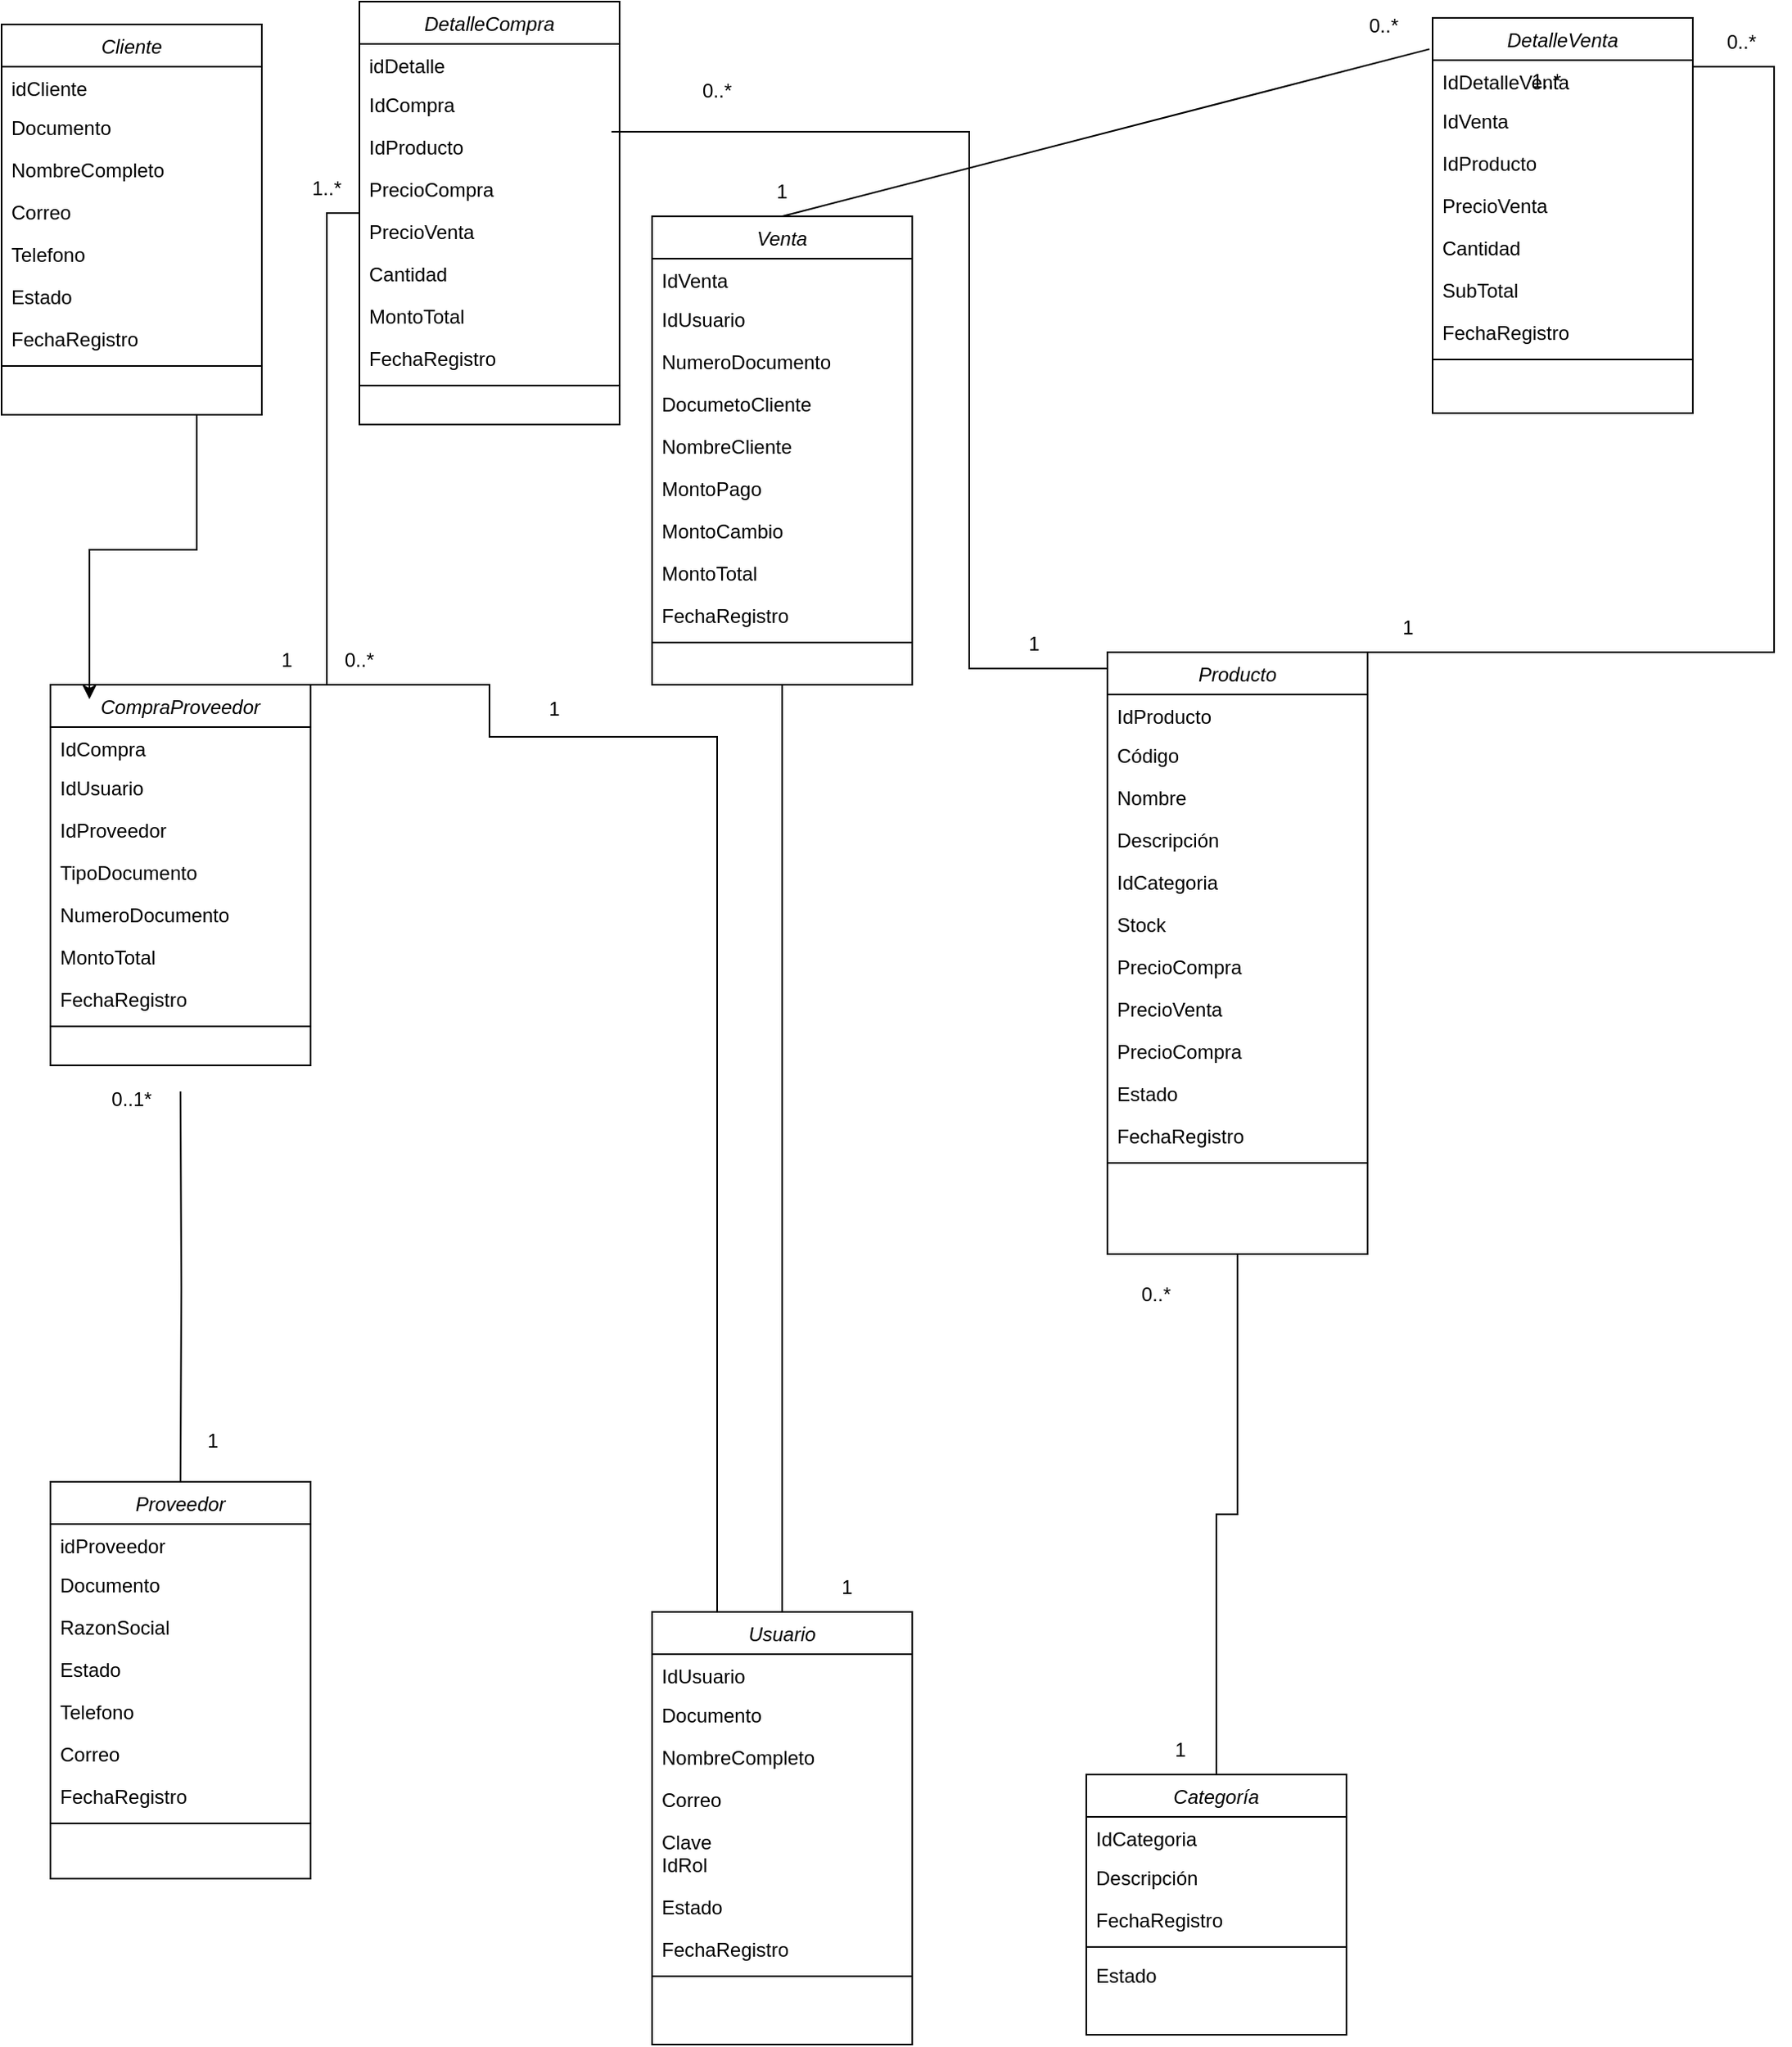 <mxfile version="24.8.4">
  <diagram id="C5RBs43oDa-KdzZeNtuy" name="Page-1">
    <mxGraphModel grid="1" page="1" gridSize="10" guides="1" tooltips="1" connect="1" arrows="1" fold="1" pageScale="1" pageWidth="827" pageHeight="1169" math="0" shadow="0">
      <root>
        <mxCell id="WIyWlLk6GJQsqaUBKTNV-0" />
        <mxCell id="WIyWlLk6GJQsqaUBKTNV-1" parent="WIyWlLk6GJQsqaUBKTNV-0" />
        <mxCell id="zkfFHV4jXpPFQw0GAbJ--0" value="Cliente&#xa;" style="swimlane;fontStyle=2;align=center;verticalAlign=top;childLayout=stackLayout;horizontal=1;startSize=26;horizontalStack=0;resizeParent=1;resizeLast=0;collapsible=1;marginBottom=0;rounded=0;shadow=0;strokeWidth=1;" vertex="1" parent="WIyWlLk6GJQsqaUBKTNV-1">
          <mxGeometry y="14" width="160" height="240" as="geometry">
            <mxRectangle x="60" y="40" width="160" height="26" as="alternateBounds" />
          </mxGeometry>
        </mxCell>
        <mxCell id="zkfFHV4jXpPFQw0GAbJ--1" value="idCliente&#xa;" style="text;align=left;verticalAlign=top;spacingLeft=4;spacingRight=4;overflow=hidden;rotatable=0;points=[[0,0.5],[1,0.5]];portConstraint=eastwest;" vertex="1" parent="zkfFHV4jXpPFQw0GAbJ--0">
          <mxGeometry y="26" width="160" height="24" as="geometry" />
        </mxCell>
        <mxCell id="zkfFHV4jXpPFQw0GAbJ--2" value="Documento&#xa;" style="text;align=left;verticalAlign=top;spacingLeft=4;spacingRight=4;overflow=hidden;rotatable=0;points=[[0,0.5],[1,0.5]];portConstraint=eastwest;rounded=0;shadow=0;html=0;" vertex="1" parent="zkfFHV4jXpPFQw0GAbJ--0">
          <mxGeometry y="50" width="160" height="26" as="geometry" />
        </mxCell>
        <mxCell id="9rZbHqD30RWsZSPHFC0d-28" value="NombreCompleto&#xa;" style="text;align=left;verticalAlign=top;spacingLeft=4;spacingRight=4;overflow=hidden;rotatable=0;points=[[0,0.5],[1,0.5]];portConstraint=eastwest;rounded=0;shadow=0;html=0;" vertex="1" parent="zkfFHV4jXpPFQw0GAbJ--0">
          <mxGeometry y="76" width="160" height="26" as="geometry" />
        </mxCell>
        <mxCell id="9rZbHqD30RWsZSPHFC0d-29" value="Correo&#xa;" style="text;align=left;verticalAlign=top;spacingLeft=4;spacingRight=4;overflow=hidden;rotatable=0;points=[[0,0.5],[1,0.5]];portConstraint=eastwest;rounded=0;shadow=0;html=0;" vertex="1" parent="zkfFHV4jXpPFQw0GAbJ--0">
          <mxGeometry y="102" width="160" height="26" as="geometry" />
        </mxCell>
        <mxCell id="9rZbHqD30RWsZSPHFC0d-30" value="Telefono&#xa;" style="text;align=left;verticalAlign=top;spacingLeft=4;spacingRight=4;overflow=hidden;rotatable=0;points=[[0,0.5],[1,0.5]];portConstraint=eastwest;rounded=0;shadow=0;html=0;" vertex="1" parent="zkfFHV4jXpPFQw0GAbJ--0">
          <mxGeometry y="128" width="160" height="26" as="geometry" />
        </mxCell>
        <mxCell id="9rZbHqD30RWsZSPHFC0d-31" value="Estado" style="text;align=left;verticalAlign=top;spacingLeft=4;spacingRight=4;overflow=hidden;rotatable=0;points=[[0,0.5],[1,0.5]];portConstraint=eastwest;rounded=0;shadow=0;html=0;" vertex="1" parent="zkfFHV4jXpPFQw0GAbJ--0">
          <mxGeometry y="154" width="160" height="26" as="geometry" />
        </mxCell>
        <mxCell id="zkfFHV4jXpPFQw0GAbJ--3" value="FechaRegistro" style="text;align=left;verticalAlign=top;spacingLeft=4;spacingRight=4;overflow=hidden;rotatable=0;points=[[0,0.5],[1,0.5]];portConstraint=eastwest;rounded=0;shadow=0;html=0;" vertex="1" parent="zkfFHV4jXpPFQw0GAbJ--0">
          <mxGeometry y="180" width="160" height="26" as="geometry" />
        </mxCell>
        <mxCell id="zkfFHV4jXpPFQw0GAbJ--4" value="" style="line;html=1;strokeWidth=1;align=left;verticalAlign=middle;spacingTop=-1;spacingLeft=3;spacingRight=3;rotatable=0;labelPosition=right;points=[];portConstraint=eastwest;" vertex="1" parent="zkfFHV4jXpPFQw0GAbJ--0">
          <mxGeometry y="206" width="160" height="8" as="geometry" />
        </mxCell>
        <mxCell id="9rZbHqD30RWsZSPHFC0d-4" value="Usuario" style="swimlane;fontStyle=2;align=center;verticalAlign=top;childLayout=stackLayout;horizontal=1;startSize=26;horizontalStack=0;resizeParent=1;resizeLast=0;collapsible=1;marginBottom=0;rounded=0;shadow=0;strokeWidth=1;" vertex="1" parent="WIyWlLk6GJQsqaUBKTNV-1">
          <mxGeometry x="400" y="990" width="160" height="266" as="geometry">
            <mxRectangle x="400" y="280" width="160" height="26" as="alternateBounds" />
          </mxGeometry>
        </mxCell>
        <mxCell id="9rZbHqD30RWsZSPHFC0d-5" value="IdUsuario" style="text;align=left;verticalAlign=top;spacingLeft=4;spacingRight=4;overflow=hidden;rotatable=0;points=[[0,0.5],[1,0.5]];portConstraint=eastwest;" vertex="1" parent="9rZbHqD30RWsZSPHFC0d-4">
          <mxGeometry y="26" width="160" height="24" as="geometry" />
        </mxCell>
        <mxCell id="9rZbHqD30RWsZSPHFC0d-6" value="Documento" style="text;align=left;verticalAlign=top;spacingLeft=4;spacingRight=4;overflow=hidden;rotatable=0;points=[[0,0.5],[1,0.5]];portConstraint=eastwest;rounded=0;shadow=0;html=0;" vertex="1" parent="9rZbHqD30RWsZSPHFC0d-4">
          <mxGeometry y="50" width="160" height="26" as="geometry" />
        </mxCell>
        <mxCell id="9rZbHqD30RWsZSPHFC0d-7" value="NombreCompleto" style="text;align=left;verticalAlign=top;spacingLeft=4;spacingRight=4;overflow=hidden;rotatable=0;points=[[0,0.5],[1,0.5]];portConstraint=eastwest;rounded=0;shadow=0;html=0;" vertex="1" parent="9rZbHqD30RWsZSPHFC0d-4">
          <mxGeometry y="76" width="160" height="26" as="geometry" />
        </mxCell>
        <mxCell id="9rZbHqD30RWsZSPHFC0d-37" value="Correo" style="text;align=left;verticalAlign=top;spacingLeft=4;spacingRight=4;overflow=hidden;rotatable=0;points=[[0,0.5],[1,0.5]];portConstraint=eastwest;rounded=0;shadow=0;html=0;" vertex="1" parent="9rZbHqD30RWsZSPHFC0d-4">
          <mxGeometry y="102" width="160" height="26" as="geometry" />
        </mxCell>
        <mxCell id="9rZbHqD30RWsZSPHFC0d-38" value="Clave" style="text;align=left;verticalAlign=top;spacingLeft=4;spacingRight=4;overflow=hidden;rotatable=0;points=[[0,0.5],[1,0.5]];portConstraint=eastwest;rounded=0;shadow=0;html=0;" vertex="1" parent="9rZbHqD30RWsZSPHFC0d-4">
          <mxGeometry y="128" width="160" height="14" as="geometry" />
        </mxCell>
        <mxCell id="9rZbHqD30RWsZSPHFC0d-39" value="IdRol" style="text;align=left;verticalAlign=top;spacingLeft=4;spacingRight=4;overflow=hidden;rotatable=0;points=[[0,0.5],[1,0.5]];portConstraint=eastwest;rounded=0;shadow=0;html=0;" vertex="1" parent="9rZbHqD30RWsZSPHFC0d-4">
          <mxGeometry y="142" width="160" height="26" as="geometry" />
        </mxCell>
        <mxCell id="9rZbHqD30RWsZSPHFC0d-40" value="Estado" style="text;align=left;verticalAlign=top;spacingLeft=4;spacingRight=4;overflow=hidden;rotatable=0;points=[[0,0.5],[1,0.5]];portConstraint=eastwest;rounded=0;shadow=0;html=0;" vertex="1" parent="9rZbHqD30RWsZSPHFC0d-4">
          <mxGeometry y="168" width="160" height="26" as="geometry" />
        </mxCell>
        <mxCell id="9rZbHqD30RWsZSPHFC0d-41" value="FechaRegistro" style="text;align=left;verticalAlign=top;spacingLeft=4;spacingRight=4;overflow=hidden;rotatable=0;points=[[0,0.5],[1,0.5]];portConstraint=eastwest;rounded=0;shadow=0;html=0;" vertex="1" parent="9rZbHqD30RWsZSPHFC0d-4">
          <mxGeometry y="194" width="160" height="26" as="geometry" />
        </mxCell>
        <mxCell id="9rZbHqD30RWsZSPHFC0d-8" value="" style="line;html=1;strokeWidth=1;align=left;verticalAlign=middle;spacingTop=-1;spacingLeft=3;spacingRight=3;rotatable=0;labelPosition=right;points=[];portConstraint=eastwest;" vertex="1" parent="9rZbHqD30RWsZSPHFC0d-4">
          <mxGeometry y="220" width="160" height="8" as="geometry" />
        </mxCell>
        <mxCell id="qKaJJHY_x-bwm9E4a25U-21" style="edgeStyle=orthogonalEdgeStyle;rounded=0;orthogonalLoop=1;jettySize=auto;html=1;exitX=0.5;exitY=1;exitDx=0;exitDy=0;entryX=0.5;entryY=0;entryDx=0;entryDy=0;endArrow=none;endFill=0;" edge="1" parent="WIyWlLk6GJQsqaUBKTNV-1" source="9rZbHqD30RWsZSPHFC0d-11" target="9rZbHqD30RWsZSPHFC0d-42">
          <mxGeometry relative="1" as="geometry" />
        </mxCell>
        <mxCell id="9rZbHqD30RWsZSPHFC0d-11" value="Producto" style="swimlane;fontStyle=2;align=center;verticalAlign=top;childLayout=stackLayout;horizontal=1;startSize=26;horizontalStack=0;resizeParent=1;resizeLast=0;collapsible=1;marginBottom=0;rounded=0;shadow=0;strokeWidth=1;" vertex="1" parent="WIyWlLk6GJQsqaUBKTNV-1">
          <mxGeometry x="680" y="400" width="160" height="370" as="geometry">
            <mxRectangle x="667" y="132" width="160" height="26" as="alternateBounds" />
          </mxGeometry>
        </mxCell>
        <mxCell id="9rZbHqD30RWsZSPHFC0d-12" value="IdProducto" style="text;align=left;verticalAlign=top;spacingLeft=4;spacingRight=4;overflow=hidden;rotatable=0;points=[[0,0.5],[1,0.5]];portConstraint=eastwest;" vertex="1" parent="9rZbHqD30RWsZSPHFC0d-11">
          <mxGeometry y="26" width="160" height="24" as="geometry" />
        </mxCell>
        <mxCell id="9rZbHqD30RWsZSPHFC0d-13" value="Código" style="text;align=left;verticalAlign=top;spacingLeft=4;spacingRight=4;overflow=hidden;rotatable=0;points=[[0,0.5],[1,0.5]];portConstraint=eastwest;rounded=0;shadow=0;html=0;" vertex="1" parent="9rZbHqD30RWsZSPHFC0d-11">
          <mxGeometry y="50" width="160" height="26" as="geometry" />
        </mxCell>
        <mxCell id="9rZbHqD30RWsZSPHFC0d-14" value="Nombre" style="text;align=left;verticalAlign=top;spacingLeft=4;spacingRight=4;overflow=hidden;rotatable=0;points=[[0,0.5],[1,0.5]];portConstraint=eastwest;rounded=0;shadow=0;html=0;" vertex="1" parent="9rZbHqD30RWsZSPHFC0d-11">
          <mxGeometry y="76" width="160" height="26" as="geometry" />
        </mxCell>
        <mxCell id="9rZbHqD30RWsZSPHFC0d-53" value="Descripción" style="text;align=left;verticalAlign=top;spacingLeft=4;spacingRight=4;overflow=hidden;rotatable=0;points=[[0,0.5],[1,0.5]];portConstraint=eastwest;rounded=0;shadow=0;html=0;" vertex="1" parent="9rZbHqD30RWsZSPHFC0d-11">
          <mxGeometry y="102" width="160" height="26" as="geometry" />
        </mxCell>
        <mxCell id="9rZbHqD30RWsZSPHFC0d-54" value="IdCategoria" style="text;align=left;verticalAlign=top;spacingLeft=4;spacingRight=4;overflow=hidden;rotatable=0;points=[[0,0.5],[1,0.5]];portConstraint=eastwest;rounded=0;shadow=0;html=0;" vertex="1" parent="9rZbHqD30RWsZSPHFC0d-11">
          <mxGeometry y="128" width="160" height="26" as="geometry" />
        </mxCell>
        <mxCell id="9rZbHqD30RWsZSPHFC0d-55" value="Stock" style="text;align=left;verticalAlign=top;spacingLeft=4;spacingRight=4;overflow=hidden;rotatable=0;points=[[0,0.5],[1,0.5]];portConstraint=eastwest;rounded=0;shadow=0;html=0;" vertex="1" parent="9rZbHqD30RWsZSPHFC0d-11">
          <mxGeometry y="154" width="160" height="26" as="geometry" />
        </mxCell>
        <mxCell id="9rZbHqD30RWsZSPHFC0d-56" value="PrecioCompra" style="text;align=left;verticalAlign=top;spacingLeft=4;spacingRight=4;overflow=hidden;rotatable=0;points=[[0,0.5],[1,0.5]];portConstraint=eastwest;rounded=0;shadow=0;html=0;" vertex="1" parent="9rZbHqD30RWsZSPHFC0d-11">
          <mxGeometry y="180" width="160" height="26" as="geometry" />
        </mxCell>
        <mxCell id="9rZbHqD30RWsZSPHFC0d-57" value="PrecioVenta" style="text;align=left;verticalAlign=top;spacingLeft=4;spacingRight=4;overflow=hidden;rotatable=0;points=[[0,0.5],[1,0.5]];portConstraint=eastwest;rounded=0;shadow=0;html=0;" vertex="1" parent="9rZbHqD30RWsZSPHFC0d-11">
          <mxGeometry y="206" width="160" height="26" as="geometry" />
        </mxCell>
        <mxCell id="9rZbHqD30RWsZSPHFC0d-58" value="PrecioCompra" style="text;align=left;verticalAlign=top;spacingLeft=4;spacingRight=4;overflow=hidden;rotatable=0;points=[[0,0.5],[1,0.5]];portConstraint=eastwest;rounded=0;shadow=0;html=0;" vertex="1" parent="9rZbHqD30RWsZSPHFC0d-11">
          <mxGeometry y="232" width="160" height="26" as="geometry" />
        </mxCell>
        <mxCell id="9rZbHqD30RWsZSPHFC0d-59" value="Estado" style="text;align=left;verticalAlign=top;spacingLeft=4;spacingRight=4;overflow=hidden;rotatable=0;points=[[0,0.5],[1,0.5]];portConstraint=eastwest;rounded=0;shadow=0;html=0;" vertex="1" parent="9rZbHqD30RWsZSPHFC0d-11">
          <mxGeometry y="258" width="160" height="26" as="geometry" />
        </mxCell>
        <mxCell id="9rZbHqD30RWsZSPHFC0d-60" value="FechaRegistro" style="text;align=left;verticalAlign=top;spacingLeft=4;spacingRight=4;overflow=hidden;rotatable=0;points=[[0,0.5],[1,0.5]];portConstraint=eastwest;rounded=0;shadow=0;html=0;" vertex="1" parent="9rZbHqD30RWsZSPHFC0d-11">
          <mxGeometry y="284" width="160" height="26" as="geometry" />
        </mxCell>
        <mxCell id="9rZbHqD30RWsZSPHFC0d-15" value="" style="line;html=1;strokeWidth=1;align=left;verticalAlign=middle;spacingTop=-1;spacingLeft=3;spacingRight=3;rotatable=0;labelPosition=right;points=[];portConstraint=eastwest;" vertex="1" parent="9rZbHqD30RWsZSPHFC0d-11">
          <mxGeometry y="310" width="160" height="8" as="geometry" />
        </mxCell>
        <mxCell id="9rZbHqD30RWsZSPHFC0d-18" value="Proveedor" style="swimlane;fontStyle=2;align=center;verticalAlign=top;childLayout=stackLayout;horizontal=1;startSize=26;horizontalStack=0;resizeParent=1;resizeLast=0;collapsible=1;marginBottom=0;rounded=0;shadow=0;strokeWidth=1;" vertex="1" parent="WIyWlLk6GJQsqaUBKTNV-1">
          <mxGeometry x="30" y="910" width="160" height="244" as="geometry">
            <mxRectangle x="180" y="280" width="160" height="26" as="alternateBounds" />
          </mxGeometry>
        </mxCell>
        <mxCell id="9rZbHqD30RWsZSPHFC0d-19" value="idProveedor" style="text;align=left;verticalAlign=top;spacingLeft=4;spacingRight=4;overflow=hidden;rotatable=0;points=[[0,0.5],[1,0.5]];portConstraint=eastwest;" vertex="1" parent="9rZbHqD30RWsZSPHFC0d-18">
          <mxGeometry y="26" width="160" height="24" as="geometry" />
        </mxCell>
        <mxCell id="9rZbHqD30RWsZSPHFC0d-32" value="Documento" style="text;align=left;verticalAlign=top;spacingLeft=4;spacingRight=4;overflow=hidden;rotatable=0;points=[[0,0.5],[1,0.5]];portConstraint=eastwest;rounded=0;shadow=0;html=0;" vertex="1" parent="9rZbHqD30RWsZSPHFC0d-18">
          <mxGeometry y="50" width="160" height="26" as="geometry" />
        </mxCell>
        <mxCell id="9rZbHqD30RWsZSPHFC0d-33" value="RazonSocial    " style="text;align=left;verticalAlign=top;spacingLeft=4;spacingRight=4;overflow=hidden;rotatable=0;points=[[0,0.5],[1,0.5]];portConstraint=eastwest;rounded=0;shadow=0;html=0;" vertex="1" parent="9rZbHqD30RWsZSPHFC0d-18">
          <mxGeometry y="76" width="160" height="26" as="geometry" />
        </mxCell>
        <mxCell id="9rZbHqD30RWsZSPHFC0d-36" value="Estado" style="text;align=left;verticalAlign=top;spacingLeft=4;spacingRight=4;overflow=hidden;rotatable=0;points=[[0,0.5],[1,0.5]];portConstraint=eastwest;rounded=0;shadow=0;html=0;" vertex="1" parent="9rZbHqD30RWsZSPHFC0d-18">
          <mxGeometry y="102" width="160" height="26" as="geometry" />
        </mxCell>
        <mxCell id="9rZbHqD30RWsZSPHFC0d-35" value="Telefono&#xa;" style="text;align=left;verticalAlign=top;spacingLeft=4;spacingRight=4;overflow=hidden;rotatable=0;points=[[0,0.5],[1,0.5]];portConstraint=eastwest;rounded=0;shadow=0;html=0;" vertex="1" parent="9rZbHqD30RWsZSPHFC0d-18">
          <mxGeometry y="128" width="160" height="26" as="geometry" />
        </mxCell>
        <mxCell id="9rZbHqD30RWsZSPHFC0d-34" value="Correo&#xa;" style="text;align=left;verticalAlign=top;spacingLeft=4;spacingRight=4;overflow=hidden;rotatable=0;points=[[0,0.5],[1,0.5]];portConstraint=eastwest;rounded=0;shadow=0;html=0;" vertex="1" parent="9rZbHqD30RWsZSPHFC0d-18">
          <mxGeometry y="154" width="160" height="26" as="geometry" />
        </mxCell>
        <mxCell id="9rZbHqD30RWsZSPHFC0d-20" value="FechaRegistro" style="text;align=left;verticalAlign=top;spacingLeft=4;spacingRight=4;overflow=hidden;rotatable=0;points=[[0,0.5],[1,0.5]];portConstraint=eastwest;rounded=0;shadow=0;html=0;" vertex="1" parent="9rZbHqD30RWsZSPHFC0d-18">
          <mxGeometry y="180" width="160" height="26" as="geometry" />
        </mxCell>
        <mxCell id="9rZbHqD30RWsZSPHFC0d-22" value="" style="line;html=1;strokeWidth=1;align=left;verticalAlign=middle;spacingTop=-1;spacingLeft=3;spacingRight=3;rotatable=0;labelPosition=right;points=[];portConstraint=eastwest;" vertex="1" parent="9rZbHqD30RWsZSPHFC0d-18">
          <mxGeometry y="206" width="160" height="8" as="geometry" />
        </mxCell>
        <mxCell id="9rZbHqD30RWsZSPHFC0d-42" value="Categoría" style="swimlane;fontStyle=2;align=center;verticalAlign=top;childLayout=stackLayout;horizontal=1;startSize=26;horizontalStack=0;resizeParent=1;resizeLast=0;collapsible=1;marginBottom=0;rounded=0;shadow=0;strokeWidth=1;" vertex="1" parent="WIyWlLk6GJQsqaUBKTNV-1">
          <mxGeometry x="667" y="1090" width="160" height="160" as="geometry">
            <mxRectangle x="667" y="290" width="160" height="26" as="alternateBounds" />
          </mxGeometry>
        </mxCell>
        <mxCell id="9rZbHqD30RWsZSPHFC0d-43" value="IdCategoria" style="text;align=left;verticalAlign=top;spacingLeft=4;spacingRight=4;overflow=hidden;rotatable=0;points=[[0,0.5],[1,0.5]];portConstraint=eastwest;" vertex="1" parent="9rZbHqD30RWsZSPHFC0d-42">
          <mxGeometry y="26" width="160" height="24" as="geometry" />
        </mxCell>
        <mxCell id="9rZbHqD30RWsZSPHFC0d-44" value="Descripción" style="text;align=left;verticalAlign=top;spacingLeft=4;spacingRight=4;overflow=hidden;rotatable=0;points=[[0,0.5],[1,0.5]];portConstraint=eastwest;rounded=0;shadow=0;html=0;" vertex="1" parent="9rZbHqD30RWsZSPHFC0d-42">
          <mxGeometry y="50" width="160" height="26" as="geometry" />
        </mxCell>
        <mxCell id="9rZbHqD30RWsZSPHFC0d-46" value="FechaRegistro" style="text;align=left;verticalAlign=top;spacingLeft=4;spacingRight=4;overflow=hidden;rotatable=0;points=[[0,0.5],[1,0.5]];portConstraint=eastwest;rounded=0;shadow=0;html=0;" vertex="1" parent="9rZbHqD30RWsZSPHFC0d-42">
          <mxGeometry y="76" width="160" height="26" as="geometry" />
        </mxCell>
        <mxCell id="9rZbHqD30RWsZSPHFC0d-51" value="" style="line;html=1;strokeWidth=1;align=left;verticalAlign=middle;spacingTop=-1;spacingLeft=3;spacingRight=3;rotatable=0;labelPosition=right;points=[];portConstraint=eastwest;" vertex="1" parent="9rZbHqD30RWsZSPHFC0d-42">
          <mxGeometry y="102" width="160" height="8" as="geometry" />
        </mxCell>
        <mxCell id="9rZbHqD30RWsZSPHFC0d-45" value="Estado" style="text;align=left;verticalAlign=top;spacingLeft=4;spacingRight=4;overflow=hidden;rotatable=0;points=[[0,0.5],[1,0.5]];portConstraint=eastwest;rounded=0;shadow=0;html=0;" vertex="1" parent="9rZbHqD30RWsZSPHFC0d-42">
          <mxGeometry y="110" width="160" height="26" as="geometry" />
        </mxCell>
        <mxCell id="qKaJJHY_x-bwm9E4a25U-20" style="edgeStyle=orthogonalEdgeStyle;rounded=0;orthogonalLoop=1;jettySize=auto;html=1;entryX=0.5;entryY=0;entryDx=0;entryDy=0;endArrow=none;endFill=0;" edge="1" parent="WIyWlLk6GJQsqaUBKTNV-1" target="9rZbHqD30RWsZSPHFC0d-18">
          <mxGeometry relative="1" as="geometry">
            <mxPoint x="110" y="670" as="sourcePoint" />
            <mxPoint x="40" y="620" as="targetPoint" />
          </mxGeometry>
        </mxCell>
        <mxCell id="qKaJJHY_x-bwm9E4a25U-28" style="edgeStyle=orthogonalEdgeStyle;rounded=0;orthogonalLoop=1;jettySize=auto;html=1;entryX=0.25;entryY=0;entryDx=0;entryDy=0;endArrow=none;endFill=0;exitX=1;exitY=0;exitDx=0;exitDy=0;" edge="1" parent="WIyWlLk6GJQsqaUBKTNV-1" source="9rZbHqD30RWsZSPHFC0d-61" target="9rZbHqD30RWsZSPHFC0d-4">
          <mxGeometry relative="1" as="geometry">
            <mxPoint x="330" y="410" as="sourcePoint" />
            <Array as="points">
              <mxPoint x="300" y="420" />
              <mxPoint x="300" y="452" />
            </Array>
          </mxGeometry>
        </mxCell>
        <mxCell id="9rZbHqD30RWsZSPHFC0d-61" value="CompraProveedor" style="swimlane;fontStyle=2;align=center;verticalAlign=top;childLayout=stackLayout;horizontal=1;startSize=26;horizontalStack=0;resizeParent=1;resizeLast=0;collapsible=1;marginBottom=0;rounded=0;shadow=0;strokeWidth=1;" vertex="1" parent="WIyWlLk6GJQsqaUBKTNV-1">
          <mxGeometry x="30" y="420" width="160" height="234" as="geometry">
            <mxRectangle x="30" y="420" width="160" height="26" as="alternateBounds" />
          </mxGeometry>
        </mxCell>
        <mxCell id="9rZbHqD30RWsZSPHFC0d-62" value="IdCompra" style="text;align=left;verticalAlign=top;spacingLeft=4;spacingRight=4;overflow=hidden;rotatable=0;points=[[0,0.5],[1,0.5]];portConstraint=eastwest;" vertex="1" parent="9rZbHqD30RWsZSPHFC0d-61">
          <mxGeometry y="26" width="160" height="24" as="geometry" />
        </mxCell>
        <mxCell id="9rZbHqD30RWsZSPHFC0d-63" value="IdUsuario" style="text;align=left;verticalAlign=top;spacingLeft=4;spacingRight=4;overflow=hidden;rotatable=0;points=[[0,0.5],[1,0.5]];portConstraint=eastwest;rounded=0;shadow=0;html=0;" vertex="1" parent="9rZbHqD30RWsZSPHFC0d-61">
          <mxGeometry y="50" width="160" height="26" as="geometry" />
        </mxCell>
        <mxCell id="9rZbHqD30RWsZSPHFC0d-64" value="IdProveedor" style="text;align=left;verticalAlign=top;spacingLeft=4;spacingRight=4;overflow=hidden;rotatable=0;points=[[0,0.5],[1,0.5]];portConstraint=eastwest;rounded=0;shadow=0;html=0;" vertex="1" parent="9rZbHqD30RWsZSPHFC0d-61">
          <mxGeometry y="76" width="160" height="26" as="geometry" />
        </mxCell>
        <mxCell id="9rZbHqD30RWsZSPHFC0d-65" value="TipoDocumento" style="text;align=left;verticalAlign=top;spacingLeft=4;spacingRight=4;overflow=hidden;rotatable=0;points=[[0,0.5],[1,0.5]];portConstraint=eastwest;rounded=0;shadow=0;html=0;" vertex="1" parent="9rZbHqD30RWsZSPHFC0d-61">
          <mxGeometry y="102" width="160" height="26" as="geometry" />
        </mxCell>
        <mxCell id="9rZbHqD30RWsZSPHFC0d-66" value="NumeroDocumento" style="text;align=left;verticalAlign=top;spacingLeft=4;spacingRight=4;overflow=hidden;rotatable=0;points=[[0,0.5],[1,0.5]];portConstraint=eastwest;rounded=0;shadow=0;html=0;" vertex="1" parent="9rZbHqD30RWsZSPHFC0d-61">
          <mxGeometry y="128" width="160" height="26" as="geometry" />
        </mxCell>
        <mxCell id="9rZbHqD30RWsZSPHFC0d-67" value="MontoTotal" style="text;align=left;verticalAlign=top;spacingLeft=4;spacingRight=4;overflow=hidden;rotatable=0;points=[[0,0.5],[1,0.5]];portConstraint=eastwest;rounded=0;shadow=0;html=0;" vertex="1" parent="9rZbHqD30RWsZSPHFC0d-61">
          <mxGeometry y="154" width="160" height="26" as="geometry" />
        </mxCell>
        <mxCell id="9rZbHqD30RWsZSPHFC0d-72" value="FechaRegistro" style="text;align=left;verticalAlign=top;spacingLeft=4;spacingRight=4;overflow=hidden;rotatable=0;points=[[0,0.5],[1,0.5]];portConstraint=eastwest;rounded=0;shadow=0;html=0;" vertex="1" parent="9rZbHqD30RWsZSPHFC0d-61">
          <mxGeometry y="180" width="160" height="26" as="geometry" />
        </mxCell>
        <mxCell id="9rZbHqD30RWsZSPHFC0d-73" value="" style="line;html=1;strokeWidth=1;align=left;verticalAlign=middle;spacingTop=-1;spacingLeft=3;spacingRight=3;rotatable=0;labelPosition=right;points=[];portConstraint=eastwest;" vertex="1" parent="9rZbHqD30RWsZSPHFC0d-61">
          <mxGeometry y="206" width="160" height="8" as="geometry" />
        </mxCell>
        <mxCell id="qKaJJHY_x-bwm9E4a25U-29" style="edgeStyle=orthogonalEdgeStyle;rounded=0;orthogonalLoop=1;jettySize=auto;html=1;exitX=1;exitY=0.769;exitDx=0;exitDy=0;endArrow=none;endFill=0;exitPerimeter=0;" edge="1" parent="WIyWlLk6GJQsqaUBKTNV-1">
          <mxGeometry relative="1" as="geometry">
            <Array as="points">
              <mxPoint x="595" y="80.01" />
              <mxPoint x="595" y="410.01" />
            </Array>
            <mxPoint x="375" y="80.004" as="sourcePoint" />
            <mxPoint x="680" y="410" as="targetPoint" />
          </mxGeometry>
        </mxCell>
        <mxCell id="qKaJJHY_x-bwm9E4a25U-41" style="edgeStyle=orthogonalEdgeStyle;rounded=0;orthogonalLoop=1;jettySize=auto;html=1;entryX=0.5;entryY=0;entryDx=0;entryDy=0;endArrow=none;endFill=0;" edge="1" parent="WIyWlLk6GJQsqaUBKTNV-1" source="9rZbHqD30RWsZSPHFC0d-78" target="9rZbHqD30RWsZSPHFC0d-61">
          <mxGeometry relative="1" as="geometry">
            <Array as="points">
              <mxPoint x="380" y="130" />
              <mxPoint x="200" y="130" />
              <mxPoint x="200" y="420" />
            </Array>
          </mxGeometry>
        </mxCell>
        <mxCell id="9rZbHqD30RWsZSPHFC0d-78" value="DetalleCompra" style="swimlane;fontStyle=2;align=center;verticalAlign=top;childLayout=stackLayout;horizontal=1;startSize=26;horizontalStack=0;resizeParent=1;resizeLast=0;collapsible=1;marginBottom=0;rounded=0;shadow=0;strokeWidth=1;" vertex="1" parent="WIyWlLk6GJQsqaUBKTNV-1">
          <mxGeometry x="220" width="160" height="260" as="geometry">
            <mxRectangle x="300" y="14" width="160" height="26" as="alternateBounds" />
          </mxGeometry>
        </mxCell>
        <mxCell id="9rZbHqD30RWsZSPHFC0d-79" value="idDetalle" style="text;align=left;verticalAlign=top;spacingLeft=4;spacingRight=4;overflow=hidden;rotatable=0;points=[[0,0.5],[1,0.5]];portConstraint=eastwest;" vertex="1" parent="9rZbHqD30RWsZSPHFC0d-78">
          <mxGeometry y="26" width="160" height="24" as="geometry" />
        </mxCell>
        <mxCell id="9rZbHqD30RWsZSPHFC0d-80" value="IdCompra" style="text;align=left;verticalAlign=top;spacingLeft=4;spacingRight=4;overflow=hidden;rotatable=0;points=[[0,0.5],[1,0.5]];portConstraint=eastwest;rounded=0;shadow=0;html=0;" vertex="1" parent="9rZbHqD30RWsZSPHFC0d-78">
          <mxGeometry y="50" width="160" height="26" as="geometry" />
        </mxCell>
        <mxCell id="9rZbHqD30RWsZSPHFC0d-81" value="IdProducto&#xa;" style="text;align=left;verticalAlign=top;spacingLeft=4;spacingRight=4;overflow=hidden;rotatable=0;points=[[0,0.5],[1,0.5]];portConstraint=eastwest;rounded=0;shadow=0;html=0;" vertex="1" parent="9rZbHqD30RWsZSPHFC0d-78">
          <mxGeometry y="76" width="160" height="26" as="geometry" />
        </mxCell>
        <mxCell id="9rZbHqD30RWsZSPHFC0d-82" value="PrecioCompra" style="text;align=left;verticalAlign=top;spacingLeft=4;spacingRight=4;overflow=hidden;rotatable=0;points=[[0,0.5],[1,0.5]];portConstraint=eastwest;rounded=0;shadow=0;html=0;" vertex="1" parent="9rZbHqD30RWsZSPHFC0d-78">
          <mxGeometry y="102" width="160" height="26" as="geometry" />
        </mxCell>
        <mxCell id="9rZbHqD30RWsZSPHFC0d-83" value="PrecioVenta" style="text;align=left;verticalAlign=top;spacingLeft=4;spacingRight=4;overflow=hidden;rotatable=0;points=[[0,0.5],[1,0.5]];portConstraint=eastwest;rounded=0;shadow=0;html=0;" vertex="1" parent="9rZbHqD30RWsZSPHFC0d-78">
          <mxGeometry y="128" width="160" height="26" as="geometry" />
        </mxCell>
        <mxCell id="9rZbHqD30RWsZSPHFC0d-84" value="Cantidad" style="text;align=left;verticalAlign=top;spacingLeft=4;spacingRight=4;overflow=hidden;rotatable=0;points=[[0,0.5],[1,0.5]];portConstraint=eastwest;rounded=0;shadow=0;html=0;" vertex="1" parent="9rZbHqD30RWsZSPHFC0d-78">
          <mxGeometry y="154" width="160" height="26" as="geometry" />
        </mxCell>
        <mxCell id="9rZbHqD30RWsZSPHFC0d-85" value="MontoTotal" style="text;align=left;verticalAlign=top;spacingLeft=4;spacingRight=4;overflow=hidden;rotatable=0;points=[[0,0.5],[1,0.5]];portConstraint=eastwest;rounded=0;shadow=0;html=0;" vertex="1" parent="9rZbHqD30RWsZSPHFC0d-78">
          <mxGeometry y="180" width="160" height="26" as="geometry" />
        </mxCell>
        <mxCell id="9rZbHqD30RWsZSPHFC0d-88" value="FechaRegistro" style="text;align=left;verticalAlign=top;spacingLeft=4;spacingRight=4;overflow=hidden;rotatable=0;points=[[0,0.5],[1,0.5]];portConstraint=eastwest;rounded=0;shadow=0;html=0;" vertex="1" parent="9rZbHqD30RWsZSPHFC0d-78">
          <mxGeometry y="206" width="160" height="26" as="geometry" />
        </mxCell>
        <mxCell id="9rZbHqD30RWsZSPHFC0d-86" value="" style="line;html=1;strokeWidth=1;align=left;verticalAlign=middle;spacingTop=-1;spacingLeft=3;spacingRight=3;rotatable=0;labelPosition=right;points=[];portConstraint=eastwest;" vertex="1" parent="9rZbHqD30RWsZSPHFC0d-78">
          <mxGeometry y="232" width="160" height="8" as="geometry" />
        </mxCell>
        <mxCell id="qKaJJHY_x-bwm9E4a25U-23" style="edgeStyle=orthogonalEdgeStyle;rounded=0;orthogonalLoop=1;jettySize=auto;html=1;exitX=0.5;exitY=1;exitDx=0;exitDy=0;entryX=0.5;entryY=0;entryDx=0;entryDy=0;endArrow=none;endFill=0;" edge="1" parent="WIyWlLk6GJQsqaUBKTNV-1" source="3KNEEQXZ36i9oOEVFr_O-0" target="9rZbHqD30RWsZSPHFC0d-4">
          <mxGeometry relative="1" as="geometry" />
        </mxCell>
        <mxCell id="3KNEEQXZ36i9oOEVFr_O-0" value="Venta" style="swimlane;fontStyle=2;align=center;verticalAlign=top;childLayout=stackLayout;horizontal=1;startSize=26;horizontalStack=0;resizeParent=1;resizeLast=0;collapsible=1;marginBottom=0;rounded=0;shadow=0;strokeWidth=1;" vertex="1" parent="WIyWlLk6GJQsqaUBKTNV-1">
          <mxGeometry x="400" y="132" width="160" height="288" as="geometry">
            <mxRectangle x="400" y="132" width="160" height="26" as="alternateBounds" />
          </mxGeometry>
        </mxCell>
        <mxCell id="3KNEEQXZ36i9oOEVFr_O-1" value="IdVenta" style="text;align=left;verticalAlign=top;spacingLeft=4;spacingRight=4;overflow=hidden;rotatable=0;points=[[0,0.5],[1,0.5]];portConstraint=eastwest;" vertex="1" parent="3KNEEQXZ36i9oOEVFr_O-0">
          <mxGeometry y="26" width="160" height="24" as="geometry" />
        </mxCell>
        <mxCell id="3KNEEQXZ36i9oOEVFr_O-2" value="IdUsuario" style="text;align=left;verticalAlign=top;spacingLeft=4;spacingRight=4;overflow=hidden;rotatable=0;points=[[0,0.5],[1,0.5]];portConstraint=eastwest;rounded=0;shadow=0;html=0;" vertex="1" parent="3KNEEQXZ36i9oOEVFr_O-0">
          <mxGeometry y="50" width="160" height="26" as="geometry" />
        </mxCell>
        <mxCell id="3KNEEQXZ36i9oOEVFr_O-3" value="NumeroDocumento" style="text;align=left;verticalAlign=top;spacingLeft=4;spacingRight=4;overflow=hidden;rotatable=0;points=[[0,0.5],[1,0.5]];portConstraint=eastwest;rounded=0;shadow=0;html=0;" vertex="1" parent="3KNEEQXZ36i9oOEVFr_O-0">
          <mxGeometry y="76" width="160" height="26" as="geometry" />
        </mxCell>
        <mxCell id="3KNEEQXZ36i9oOEVFr_O-4" value="DocumetoCliente" style="text;align=left;verticalAlign=top;spacingLeft=4;spacingRight=4;overflow=hidden;rotatable=0;points=[[0,0.5],[1,0.5]];portConstraint=eastwest;rounded=0;shadow=0;html=0;" vertex="1" parent="3KNEEQXZ36i9oOEVFr_O-0">
          <mxGeometry y="102" width="160" height="26" as="geometry" />
        </mxCell>
        <mxCell id="3KNEEQXZ36i9oOEVFr_O-5" value="NombreCliente" style="text;align=left;verticalAlign=top;spacingLeft=4;spacingRight=4;overflow=hidden;rotatable=0;points=[[0,0.5],[1,0.5]];portConstraint=eastwest;rounded=0;shadow=0;html=0;" vertex="1" parent="3KNEEQXZ36i9oOEVFr_O-0">
          <mxGeometry y="128" width="160" height="26" as="geometry" />
        </mxCell>
        <mxCell id="3KNEEQXZ36i9oOEVFr_O-6" value="MontoPago" style="text;align=left;verticalAlign=top;spacingLeft=4;spacingRight=4;overflow=hidden;rotatable=0;points=[[0,0.5],[1,0.5]];portConstraint=eastwest;rounded=0;shadow=0;html=0;" vertex="1" parent="3KNEEQXZ36i9oOEVFr_O-0">
          <mxGeometry y="154" width="160" height="26" as="geometry" />
        </mxCell>
        <mxCell id="3KNEEQXZ36i9oOEVFr_O-7" value="MontoCambio" style="text;align=left;verticalAlign=top;spacingLeft=4;spacingRight=4;overflow=hidden;rotatable=0;points=[[0,0.5],[1,0.5]];portConstraint=eastwest;rounded=0;shadow=0;html=0;" vertex="1" parent="3KNEEQXZ36i9oOEVFr_O-0">
          <mxGeometry y="180" width="160" height="26" as="geometry" />
        </mxCell>
        <mxCell id="3KNEEQXZ36i9oOEVFr_O-8" value="MontoTotal" style="text;align=left;verticalAlign=top;spacingLeft=4;spacingRight=4;overflow=hidden;rotatable=0;points=[[0,0.5],[1,0.5]];portConstraint=eastwest;rounded=0;shadow=0;html=0;" vertex="1" parent="3KNEEQXZ36i9oOEVFr_O-0">
          <mxGeometry y="206" width="160" height="26" as="geometry" />
        </mxCell>
        <mxCell id="3KNEEQXZ36i9oOEVFr_O-11" value="FechaRegistro" style="text;align=left;verticalAlign=top;spacingLeft=4;spacingRight=4;overflow=hidden;rotatable=0;points=[[0,0.5],[1,0.5]];portConstraint=eastwest;rounded=0;shadow=0;html=0;" vertex="1" parent="3KNEEQXZ36i9oOEVFr_O-0">
          <mxGeometry y="232" width="160" height="26" as="geometry" />
        </mxCell>
        <mxCell id="3KNEEQXZ36i9oOEVFr_O-9" value="" style="line;html=1;strokeWidth=1;align=left;verticalAlign=middle;spacingTop=-1;spacingLeft=3;spacingRight=3;rotatable=0;labelPosition=right;points=[];portConstraint=eastwest;" vertex="1" parent="3KNEEQXZ36i9oOEVFr_O-0">
          <mxGeometry y="258" width="160" height="8" as="geometry" />
        </mxCell>
        <mxCell id="qKaJJHY_x-bwm9E4a25U-49" style="edgeStyle=orthogonalEdgeStyle;rounded=0;orthogonalLoop=1;jettySize=auto;html=1;entryX=0.75;entryY=0;entryDx=0;entryDy=0;endArrow=none;endFill=0;exitX=1;exitY=0;exitDx=0;exitDy=0;exitPerimeter=0;" edge="1" parent="WIyWlLk6GJQsqaUBKTNV-1" source="3KNEEQXZ36i9oOEVFr_O-13">
          <mxGeometry relative="1" as="geometry">
            <mxPoint x="804" y="230" as="sourcePoint" />
            <mxPoint x="804" y="400" as="targetPoint" />
            <Array as="points">
              <mxPoint x="1040" y="40" />
              <mxPoint x="1090" y="40" />
              <mxPoint x="1090" y="400" />
            </Array>
          </mxGeometry>
        </mxCell>
        <mxCell id="3KNEEQXZ36i9oOEVFr_O-12" value="DetalleVenta" style="swimlane;fontStyle=2;align=center;verticalAlign=top;childLayout=stackLayout;horizontal=1;startSize=26;horizontalStack=0;resizeParent=1;resizeLast=0;collapsible=1;marginBottom=0;rounded=0;shadow=0;strokeWidth=1;" vertex="1" parent="WIyWlLk6GJQsqaUBKTNV-1">
          <mxGeometry x="880" y="10" width="160" height="243" as="geometry">
            <mxRectangle x="540" y="14" width="160" height="26" as="alternateBounds" />
          </mxGeometry>
        </mxCell>
        <mxCell id="3KNEEQXZ36i9oOEVFr_O-13" value="IdDetalleVenta" style="text;align=left;verticalAlign=top;spacingLeft=4;spacingRight=4;overflow=hidden;rotatable=0;points=[[0,0.5],[1,0.5]];portConstraint=eastwest;" vertex="1" parent="3KNEEQXZ36i9oOEVFr_O-12">
          <mxGeometry y="26" width="160" height="24" as="geometry" />
        </mxCell>
        <mxCell id="3KNEEQXZ36i9oOEVFr_O-14" value="IdVenta" style="text;align=left;verticalAlign=top;spacingLeft=4;spacingRight=4;overflow=hidden;rotatable=0;points=[[0,0.5],[1,0.5]];portConstraint=eastwest;rounded=0;shadow=0;html=0;" vertex="1" parent="3KNEEQXZ36i9oOEVFr_O-12">
          <mxGeometry y="50" width="160" height="26" as="geometry" />
        </mxCell>
        <mxCell id="3KNEEQXZ36i9oOEVFr_O-15" value="IdProducto" style="text;align=left;verticalAlign=top;spacingLeft=4;spacingRight=4;overflow=hidden;rotatable=0;points=[[0,0.5],[1,0.5]];portConstraint=eastwest;rounded=0;shadow=0;html=0;" vertex="1" parent="3KNEEQXZ36i9oOEVFr_O-12">
          <mxGeometry y="76" width="160" height="26" as="geometry" />
        </mxCell>
        <mxCell id="3KNEEQXZ36i9oOEVFr_O-16" value="PrecioVenta" style="text;align=left;verticalAlign=top;spacingLeft=4;spacingRight=4;overflow=hidden;rotatable=0;points=[[0,0.5],[1,0.5]];portConstraint=eastwest;rounded=0;shadow=0;html=0;" vertex="1" parent="3KNEEQXZ36i9oOEVFr_O-12">
          <mxGeometry y="102" width="160" height="26" as="geometry" />
        </mxCell>
        <mxCell id="3KNEEQXZ36i9oOEVFr_O-17" value="Cantidad" style="text;align=left;verticalAlign=top;spacingLeft=4;spacingRight=4;overflow=hidden;rotatable=0;points=[[0,0.5],[1,0.5]];portConstraint=eastwest;rounded=0;shadow=0;html=0;" vertex="1" parent="3KNEEQXZ36i9oOEVFr_O-12">
          <mxGeometry y="128" width="160" height="26" as="geometry" />
        </mxCell>
        <mxCell id="3KNEEQXZ36i9oOEVFr_O-18" value="SubTotal" style="text;align=left;verticalAlign=top;spacingLeft=4;spacingRight=4;overflow=hidden;rotatable=0;points=[[0,0.5],[1,0.5]];portConstraint=eastwest;rounded=0;shadow=0;html=0;" vertex="1" parent="3KNEEQXZ36i9oOEVFr_O-12">
          <mxGeometry y="154" width="160" height="26" as="geometry" />
        </mxCell>
        <mxCell id="3KNEEQXZ36i9oOEVFr_O-21" value="FechaRegistro" style="text;align=left;verticalAlign=top;spacingLeft=4;spacingRight=4;overflow=hidden;rotatable=0;points=[[0,0.5],[1,0.5]];portConstraint=eastwest;rounded=0;shadow=0;html=0;" vertex="1" parent="3KNEEQXZ36i9oOEVFr_O-12">
          <mxGeometry y="180" width="160" height="26" as="geometry" />
        </mxCell>
        <mxCell id="3KNEEQXZ36i9oOEVFr_O-22" value="" style="line;html=1;strokeWidth=1;align=left;verticalAlign=middle;spacingTop=-1;spacingLeft=3;spacingRight=3;rotatable=0;labelPosition=right;points=[];portConstraint=eastwest;" vertex="1" parent="3KNEEQXZ36i9oOEVFr_O-12">
          <mxGeometry y="206" width="160" height="8" as="geometry" />
        </mxCell>
        <mxCell id="qKaJJHY_x-bwm9E4a25U-32" value="0..1*" style="text;html=1;align=center;verticalAlign=middle;whiteSpace=wrap;rounded=0;" vertex="1" parent="WIyWlLk6GJQsqaUBKTNV-1">
          <mxGeometry x="50" y="660" width="60" height="30" as="geometry" />
        </mxCell>
        <mxCell id="qKaJJHY_x-bwm9E4a25U-33" value="1" style="text;html=1;align=center;verticalAlign=middle;whiteSpace=wrap;rounded=0;" vertex="1" parent="WIyWlLk6GJQsqaUBKTNV-1">
          <mxGeometry x="310" y="420" width="60" height="30" as="geometry" />
        </mxCell>
        <mxCell id="qKaJJHY_x-bwm9E4a25U-34" value="0..*" style="text;html=1;align=center;verticalAlign=middle;whiteSpace=wrap;rounded=0;" vertex="1" parent="WIyWlLk6GJQsqaUBKTNV-1">
          <mxGeometry x="190" y="390" width="60" height="30" as="geometry" />
        </mxCell>
        <mxCell id="qKaJJHY_x-bwm9E4a25U-35" value="1" style="text;html=1;align=center;verticalAlign=middle;whiteSpace=wrap;rounded=0;" vertex="1" parent="WIyWlLk6GJQsqaUBKTNV-1">
          <mxGeometry x="490" y="960" width="60" height="30" as="geometry" />
        </mxCell>
        <mxCell id="qKaJJHY_x-bwm9E4a25U-36" value="0..*" style="text;html=1;align=center;verticalAlign=middle;whiteSpace=wrap;rounded=0;" vertex="1" parent="WIyWlLk6GJQsqaUBKTNV-1">
          <mxGeometry x="820" width="60" height="30" as="geometry" />
        </mxCell>
        <mxCell id="qKaJJHY_x-bwm9E4a25U-38" value="1..*" style="text;html=1;align=center;verticalAlign=middle;whiteSpace=wrap;rounded=0;" vertex="1" parent="WIyWlLk6GJQsqaUBKTNV-1">
          <mxGeometry x="170" y="100" width="60" height="30" as="geometry" />
        </mxCell>
        <mxCell id="qKaJJHY_x-bwm9E4a25U-42" value="1..*" style="text;html=1;align=center;verticalAlign=middle;whiteSpace=wrap;rounded=0;" vertex="1" parent="WIyWlLk6GJQsqaUBKTNV-1">
          <mxGeometry x="920" y="34" width="60" height="30" as="geometry" />
        </mxCell>
        <mxCell id="qKaJJHY_x-bwm9E4a25U-44" value="1" style="text;html=1;align=center;verticalAlign=middle;whiteSpace=wrap;rounded=0;" vertex="1" parent="WIyWlLk6GJQsqaUBKTNV-1">
          <mxGeometry x="465" y="102" width="30" height="30" as="geometry" />
        </mxCell>
        <mxCell id="qKaJJHY_x-bwm9E4a25U-47" value="1" style="text;html=1;align=center;verticalAlign=middle;resizable=0;points=[];autosize=1;strokeColor=none;fillColor=none;" vertex="1" parent="WIyWlLk6GJQsqaUBKTNV-1">
          <mxGeometry x="160" y="390" width="30" height="30" as="geometry" />
        </mxCell>
        <mxCell id="qKaJJHY_x-bwm9E4a25U-51" value="1" style="text;html=1;align=center;verticalAlign=middle;whiteSpace=wrap;rounded=0;" vertex="1" parent="WIyWlLk6GJQsqaUBKTNV-1">
          <mxGeometry x="850" y="370" width="30" height="30" as="geometry" />
        </mxCell>
        <mxCell id="qKaJJHY_x-bwm9E4a25U-52" value="0..*" style="text;html=1;align=center;verticalAlign=middle;whiteSpace=wrap;rounded=0;" vertex="1" parent="WIyWlLk6GJQsqaUBKTNV-1">
          <mxGeometry x="410" y="40" width="60" height="30" as="geometry" />
        </mxCell>
        <mxCell id="qKaJJHY_x-bwm9E4a25U-53" value="1" style="text;html=1;align=center;verticalAlign=middle;whiteSpace=wrap;rounded=0;" vertex="1" parent="WIyWlLk6GJQsqaUBKTNV-1">
          <mxGeometry x="620" y="380" width="30" height="30" as="geometry" />
        </mxCell>
        <mxCell id="qKaJJHY_x-bwm9E4a25U-54" value="0..*" style="text;html=1;align=center;verticalAlign=middle;whiteSpace=wrap;rounded=0;" vertex="1" parent="WIyWlLk6GJQsqaUBKTNV-1">
          <mxGeometry x="1040" y="10" width="60" height="30" as="geometry" />
        </mxCell>
        <mxCell id="qKaJJHY_x-bwm9E4a25U-55" value="1" style="text;html=1;align=center;verticalAlign=middle;whiteSpace=wrap;rounded=0;" vertex="1" parent="WIyWlLk6GJQsqaUBKTNV-1">
          <mxGeometry x="695" y="1060" width="60" height="30" as="geometry" />
        </mxCell>
        <mxCell id="qKaJJHY_x-bwm9E4a25U-56" value="0..*" style="text;html=1;align=center;verticalAlign=middle;whiteSpace=wrap;rounded=0;" vertex="1" parent="WIyWlLk6GJQsqaUBKTNV-1">
          <mxGeometry x="680" y="780" width="60" height="30" as="geometry" />
        </mxCell>
        <mxCell id="yRzpleLQPwTgCiGgLFxs-0" style="edgeStyle=orthogonalEdgeStyle;rounded=0;orthogonalLoop=1;jettySize=auto;html=1;exitX=0.75;exitY=1;exitDx=0;exitDy=0;entryX=0.15;entryY=0.038;entryDx=0;entryDy=0;entryPerimeter=0;" edge="1" parent="WIyWlLk6GJQsqaUBKTNV-1" source="zkfFHV4jXpPFQw0GAbJ--0" target="9rZbHqD30RWsZSPHFC0d-61">
          <mxGeometry relative="1" as="geometry" />
        </mxCell>
        <mxCell id="qKaJJHY_x-bwm9E4a25U-31" value="1" style="text;html=1;align=center;verticalAlign=middle;whiteSpace=wrap;rounded=0;" vertex="1" parent="WIyWlLk6GJQsqaUBKTNV-1">
          <mxGeometry x="50" y="870" width="160" height="30" as="geometry" />
        </mxCell>
        <mxCell id="J3U8EPfXMp_nkXOHBnTI-5" value="" style="endArrow=none;html=1;rounded=0;exitX=0.5;exitY=0;exitDx=0;exitDy=0;entryX=-0.012;entryY=0.079;entryDx=0;entryDy=0;entryPerimeter=0;" edge="1" parent="WIyWlLk6GJQsqaUBKTNV-1" source="3KNEEQXZ36i9oOEVFr_O-0" target="3KNEEQXZ36i9oOEVFr_O-12">
          <mxGeometry width="50" height="50" relative="1" as="geometry">
            <mxPoint x="480" y="130" as="sourcePoint" />
            <mxPoint x="530" y="80" as="targetPoint" />
          </mxGeometry>
        </mxCell>
      </root>
    </mxGraphModel>
  </diagram>
</mxfile>
